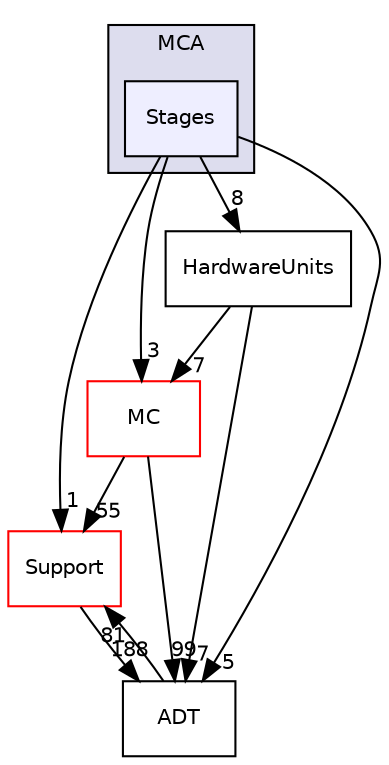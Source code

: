 digraph "include/llvm/MCA/Stages" {
  bgcolor=transparent;
  compound=true
  node [ fontsize="10", fontname="Helvetica"];
  edge [ labelfontsize="10", labelfontname="Helvetica"];
  subgraph clusterdir_e10184ddeeb4432dba6c949335d8ab8d {
    graph [ bgcolor="#ddddee", pencolor="black", label="MCA" fontname="Helvetica", fontsize="10", URL="dir_e10184ddeeb4432dba6c949335d8ab8d.html"]
  dir_fbe0f53625974d46f52f6f50f19f6681 [shape=box, label="Stages", style="filled", fillcolor="#eeeeff", pencolor="black", URL="dir_fbe0f53625974d46f52f6f50f19f6681.html"];
  }
  dir_3c463fb0a03f5ca9e2abd53334bc8356 [shape=box label="MC" color="red" URL="dir_3c463fb0a03f5ca9e2abd53334bc8356.html"];
  dir_ae1e398ac700924fa434b51c248a5531 [shape=box label="Support" color="red" URL="dir_ae1e398ac700924fa434b51c248a5531.html"];
  dir_32453792af2ba70c54e3ccae3a790d1b [shape=box label="ADT" URL="dir_32453792af2ba70c54e3ccae3a790d1b.html"];
  dir_6174df76bdd178a8864b056604028b30 [shape=box label="HardwareUnits" URL="dir_6174df76bdd178a8864b056604028b30.html"];
  dir_3c463fb0a03f5ca9e2abd53334bc8356->dir_ae1e398ac700924fa434b51c248a5531 [headlabel="55", labeldistance=1.5 headhref="dir_000281_000011.html"];
  dir_3c463fb0a03f5ca9e2abd53334bc8356->dir_32453792af2ba70c54e3ccae3a790d1b [headlabel="99", labeldistance=1.5 headhref="dir_000281_000007.html"];
  dir_ae1e398ac700924fa434b51c248a5531->dir_32453792af2ba70c54e3ccae3a790d1b [headlabel="188", labeldistance=1.5 headhref="dir_000011_000007.html"];
  dir_32453792af2ba70c54e3ccae3a790d1b->dir_ae1e398ac700924fa434b51c248a5531 [headlabel="81", labeldistance=1.5 headhref="dir_000007_000011.html"];
  dir_fbe0f53625974d46f52f6f50f19f6681->dir_3c463fb0a03f5ca9e2abd53334bc8356 [headlabel="3", labeldistance=1.5 headhref="dir_000285_000281.html"];
  dir_fbe0f53625974d46f52f6f50f19f6681->dir_ae1e398ac700924fa434b51c248a5531 [headlabel="1", labeldistance=1.5 headhref="dir_000285_000011.html"];
  dir_fbe0f53625974d46f52f6f50f19f6681->dir_32453792af2ba70c54e3ccae3a790d1b [headlabel="5", labeldistance=1.5 headhref="dir_000285_000007.html"];
  dir_fbe0f53625974d46f52f6f50f19f6681->dir_6174df76bdd178a8864b056604028b30 [headlabel="8", labeldistance=1.5 headhref="dir_000285_000284.html"];
  dir_6174df76bdd178a8864b056604028b30->dir_3c463fb0a03f5ca9e2abd53334bc8356 [headlabel="7", labeldistance=1.5 headhref="dir_000284_000281.html"];
  dir_6174df76bdd178a8864b056604028b30->dir_32453792af2ba70c54e3ccae3a790d1b [headlabel="7", labeldistance=1.5 headhref="dir_000284_000007.html"];
}
